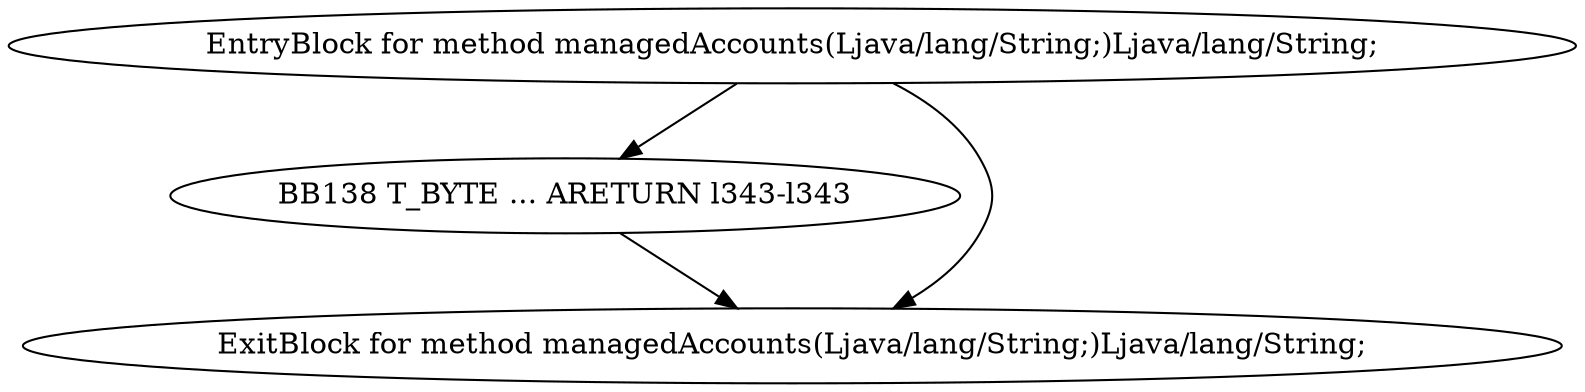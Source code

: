 digraph G {
  1 [ label="BB138 T_BYTE ... ARETURN l343-l343" ];
  2 [ label="EntryBlock for method managedAccounts(Ljava/lang/String;)Ljava/lang/String;" ];
  3 [ label="ExitBlock for method managedAccounts(Ljava/lang/String;)Ljava/lang/String;" ];
  2 -> 3 [ label="" ];
  2 -> 1 [ label="" ];
  1 -> 3 [ label="" ];
}
